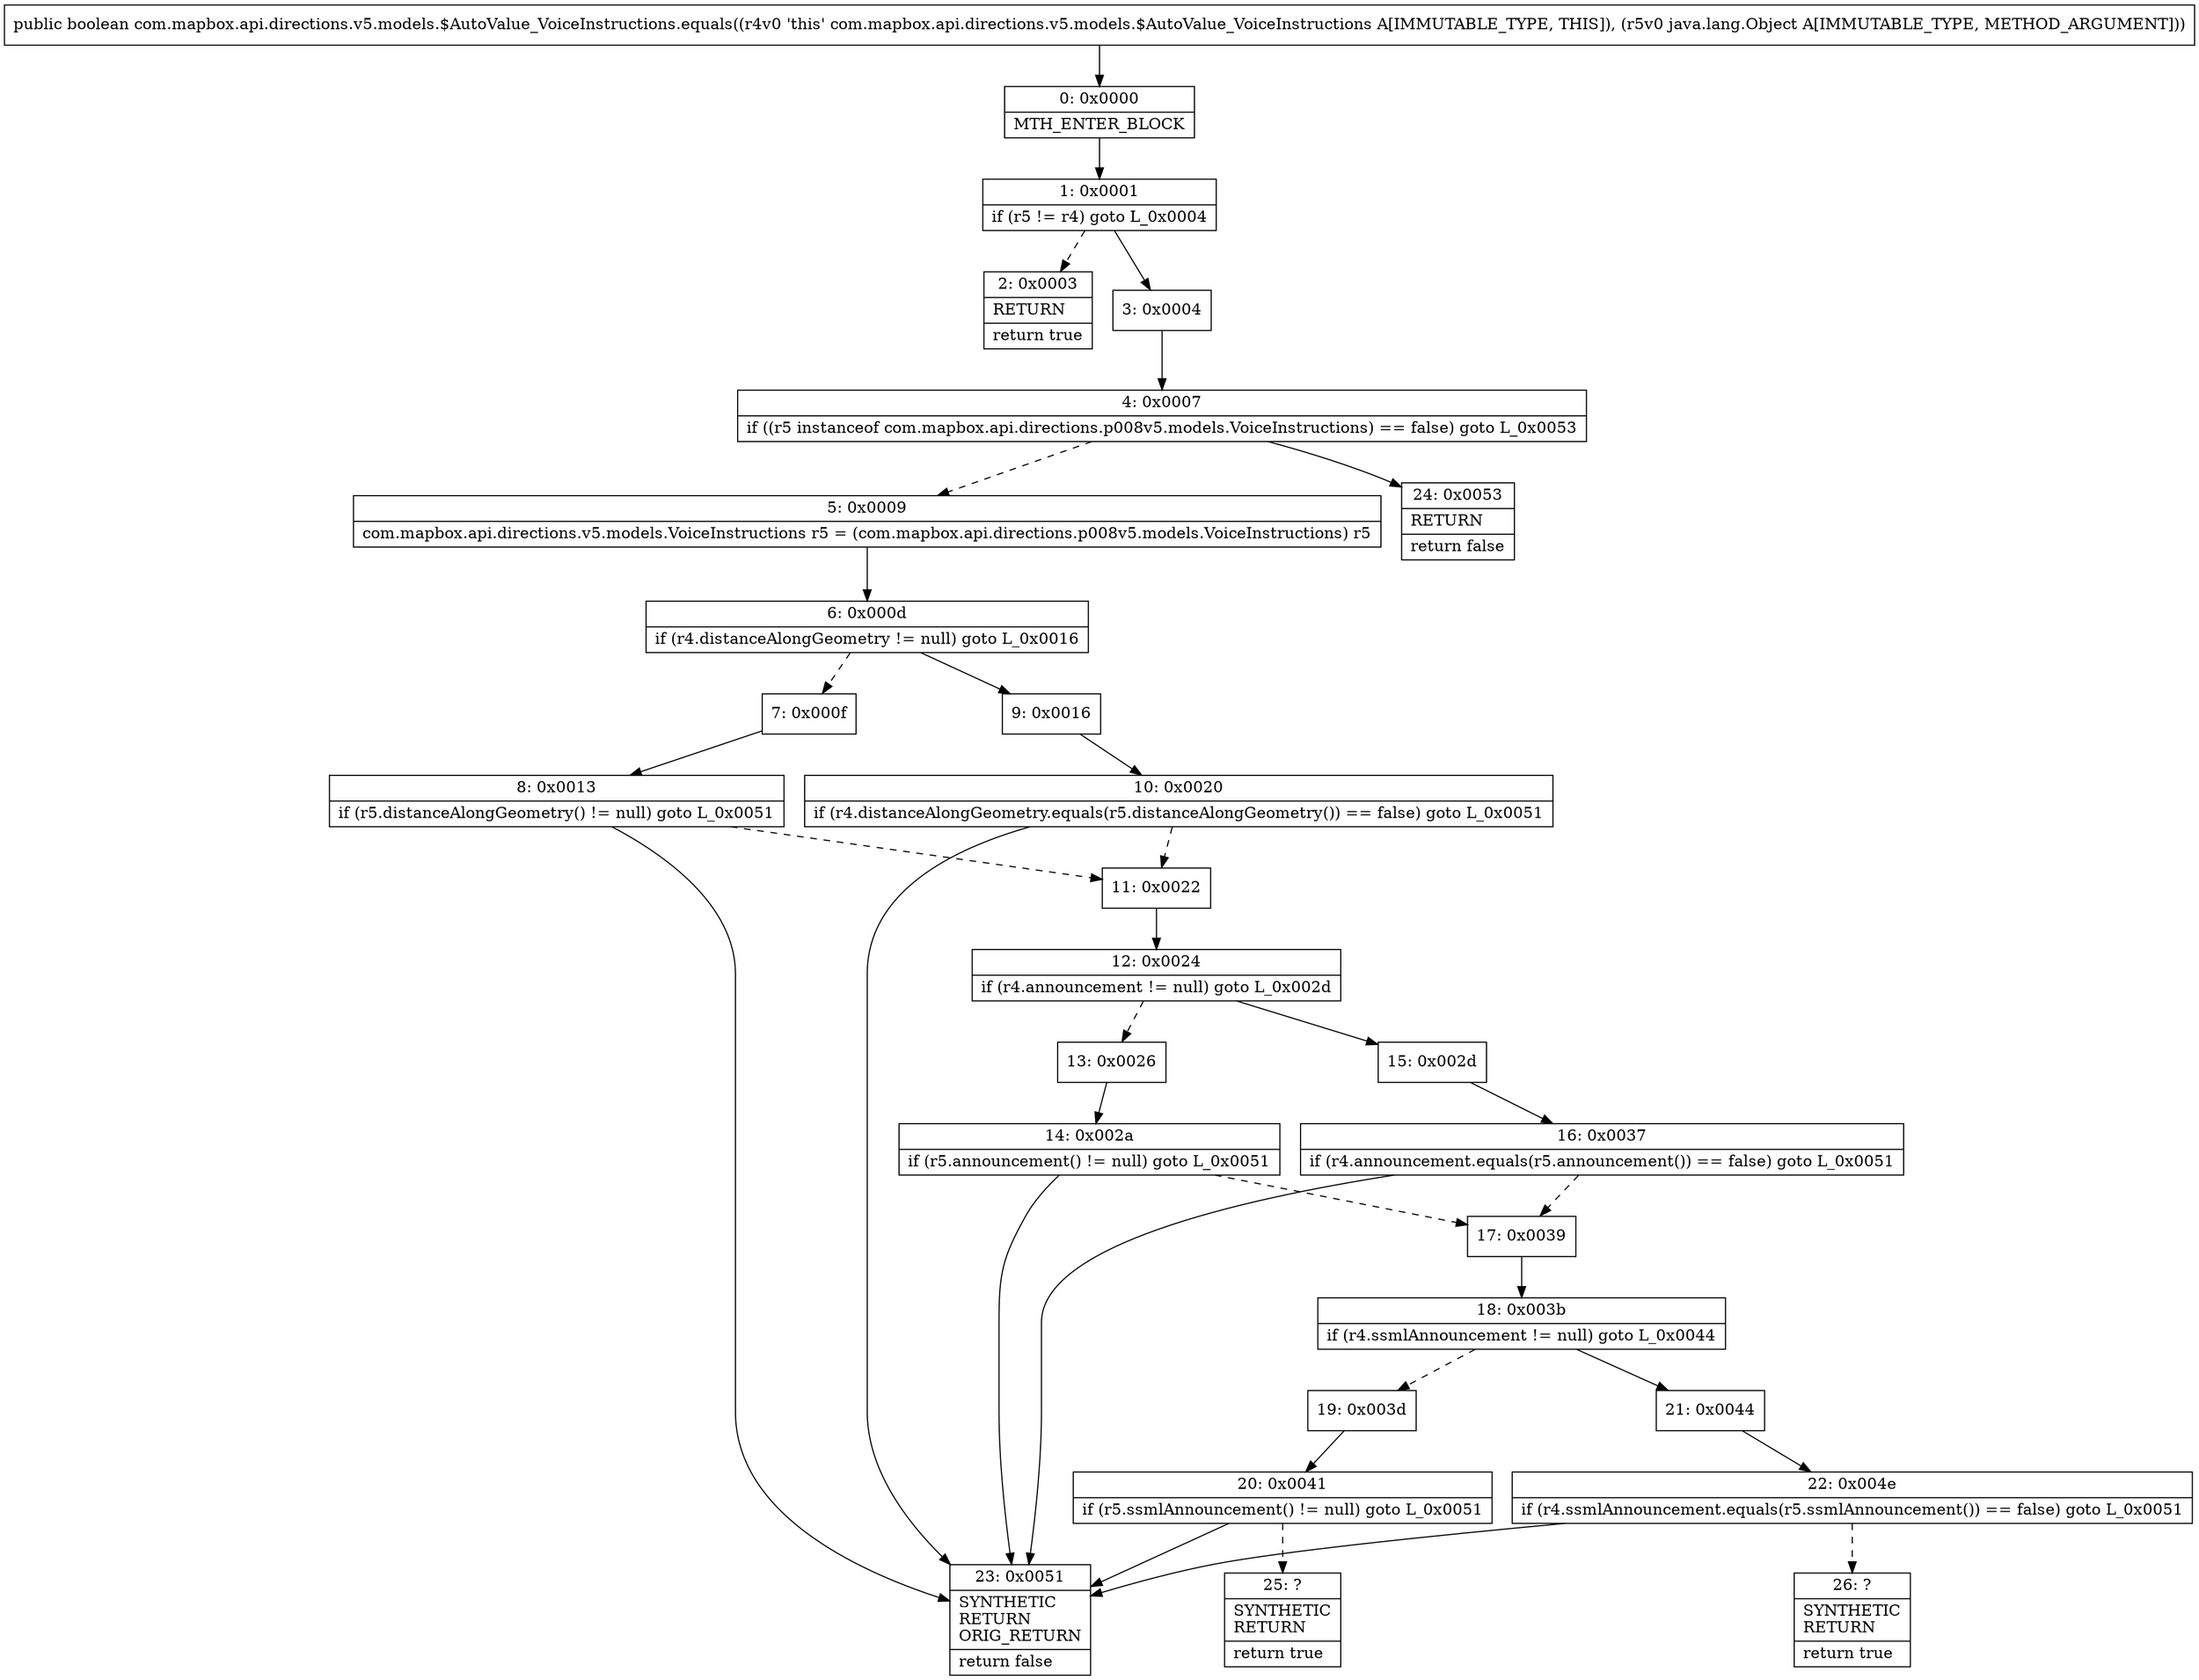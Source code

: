 digraph "CFG forcom.mapbox.api.directions.v5.models.$AutoValue_VoiceInstructions.equals(Ljava\/lang\/Object;)Z" {
Node_0 [shape=record,label="{0\:\ 0x0000|MTH_ENTER_BLOCK\l}"];
Node_1 [shape=record,label="{1\:\ 0x0001|if (r5 != r4) goto L_0x0004\l}"];
Node_2 [shape=record,label="{2\:\ 0x0003|RETURN\l|return true\l}"];
Node_3 [shape=record,label="{3\:\ 0x0004}"];
Node_4 [shape=record,label="{4\:\ 0x0007|if ((r5 instanceof com.mapbox.api.directions.p008v5.models.VoiceInstructions) == false) goto L_0x0053\l}"];
Node_5 [shape=record,label="{5\:\ 0x0009|com.mapbox.api.directions.v5.models.VoiceInstructions r5 = (com.mapbox.api.directions.p008v5.models.VoiceInstructions) r5\l}"];
Node_6 [shape=record,label="{6\:\ 0x000d|if (r4.distanceAlongGeometry != null) goto L_0x0016\l}"];
Node_7 [shape=record,label="{7\:\ 0x000f}"];
Node_8 [shape=record,label="{8\:\ 0x0013|if (r5.distanceAlongGeometry() != null) goto L_0x0051\l}"];
Node_9 [shape=record,label="{9\:\ 0x0016}"];
Node_10 [shape=record,label="{10\:\ 0x0020|if (r4.distanceAlongGeometry.equals(r5.distanceAlongGeometry()) == false) goto L_0x0051\l}"];
Node_11 [shape=record,label="{11\:\ 0x0022}"];
Node_12 [shape=record,label="{12\:\ 0x0024|if (r4.announcement != null) goto L_0x002d\l}"];
Node_13 [shape=record,label="{13\:\ 0x0026}"];
Node_14 [shape=record,label="{14\:\ 0x002a|if (r5.announcement() != null) goto L_0x0051\l}"];
Node_15 [shape=record,label="{15\:\ 0x002d}"];
Node_16 [shape=record,label="{16\:\ 0x0037|if (r4.announcement.equals(r5.announcement()) == false) goto L_0x0051\l}"];
Node_17 [shape=record,label="{17\:\ 0x0039}"];
Node_18 [shape=record,label="{18\:\ 0x003b|if (r4.ssmlAnnouncement != null) goto L_0x0044\l}"];
Node_19 [shape=record,label="{19\:\ 0x003d}"];
Node_20 [shape=record,label="{20\:\ 0x0041|if (r5.ssmlAnnouncement() != null) goto L_0x0051\l}"];
Node_21 [shape=record,label="{21\:\ 0x0044}"];
Node_22 [shape=record,label="{22\:\ 0x004e|if (r4.ssmlAnnouncement.equals(r5.ssmlAnnouncement()) == false) goto L_0x0051\l}"];
Node_23 [shape=record,label="{23\:\ 0x0051|SYNTHETIC\lRETURN\lORIG_RETURN\l|return false\l}"];
Node_24 [shape=record,label="{24\:\ 0x0053|RETURN\l|return false\l}"];
Node_25 [shape=record,label="{25\:\ ?|SYNTHETIC\lRETURN\l|return true\l}"];
Node_26 [shape=record,label="{26\:\ ?|SYNTHETIC\lRETURN\l|return true\l}"];
MethodNode[shape=record,label="{public boolean com.mapbox.api.directions.v5.models.$AutoValue_VoiceInstructions.equals((r4v0 'this' com.mapbox.api.directions.v5.models.$AutoValue_VoiceInstructions A[IMMUTABLE_TYPE, THIS]), (r5v0 java.lang.Object A[IMMUTABLE_TYPE, METHOD_ARGUMENT])) }"];
MethodNode -> Node_0;
Node_0 -> Node_1;
Node_1 -> Node_2[style=dashed];
Node_1 -> Node_3;
Node_3 -> Node_4;
Node_4 -> Node_5[style=dashed];
Node_4 -> Node_24;
Node_5 -> Node_6;
Node_6 -> Node_7[style=dashed];
Node_6 -> Node_9;
Node_7 -> Node_8;
Node_8 -> Node_23;
Node_8 -> Node_11[style=dashed];
Node_9 -> Node_10;
Node_10 -> Node_11[style=dashed];
Node_10 -> Node_23;
Node_11 -> Node_12;
Node_12 -> Node_13[style=dashed];
Node_12 -> Node_15;
Node_13 -> Node_14;
Node_14 -> Node_23;
Node_14 -> Node_17[style=dashed];
Node_15 -> Node_16;
Node_16 -> Node_17[style=dashed];
Node_16 -> Node_23;
Node_17 -> Node_18;
Node_18 -> Node_19[style=dashed];
Node_18 -> Node_21;
Node_19 -> Node_20;
Node_20 -> Node_23;
Node_20 -> Node_25[style=dashed];
Node_21 -> Node_22;
Node_22 -> Node_23;
Node_22 -> Node_26[style=dashed];
}

